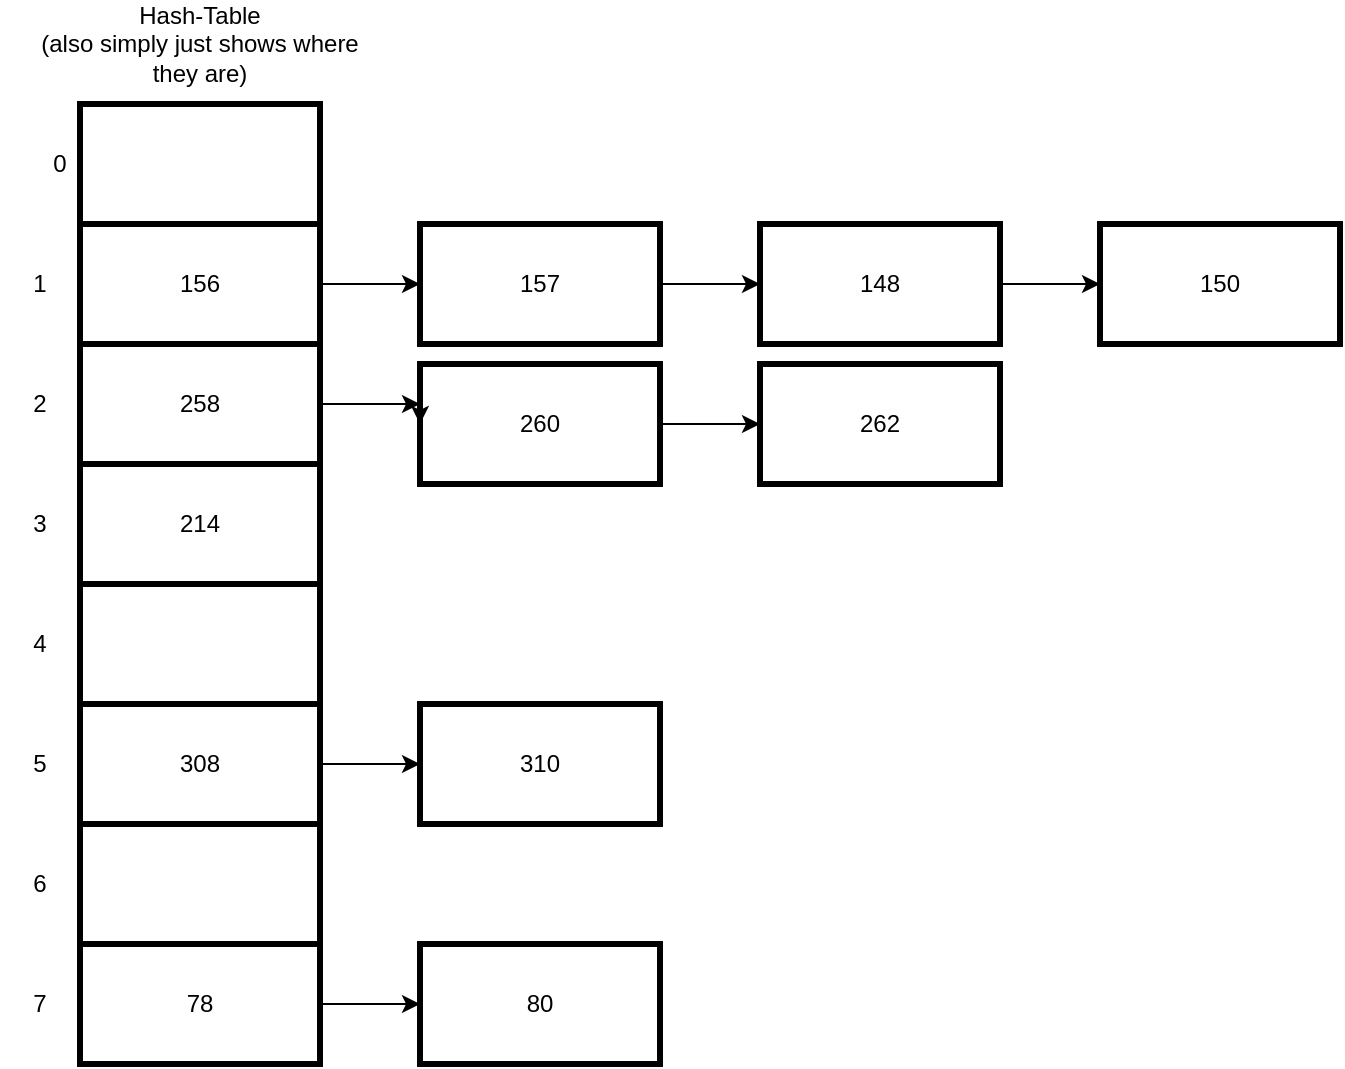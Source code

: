<mxfile version="14.5.6" type="device"><diagram name="Page-1" id="10a91c8b-09ff-31b1-d368-03940ed4cc9e"><mxGraphModel dx="1673" dy="829" grid="1" gridSize="10" guides="1" tooltips="1" connect="1" arrows="1" fold="1" page="1" pageScale="1" pageWidth="1100" pageHeight="850" background="#ffffff" math="0" shadow="0"><root><mxCell id="0"/><mxCell id="1" parent="0"/><mxCell id="7uUaM0CB1xz38PsaJesJ-1" value="" style="rounded=0;whiteSpace=wrap;html=1;strokeWidth=3;" vertex="1" parent="1"><mxGeometry x="80" y="100" width="120" height="60" as="geometry"/></mxCell><mxCell id="7uUaM0CB1xz38PsaJesJ-24" style="edgeStyle=orthogonalEdgeStyle;rounded=0;orthogonalLoop=1;jettySize=auto;html=1;exitX=1;exitY=0.5;exitDx=0;exitDy=0;" edge="1" parent="1" source="7uUaM0CB1xz38PsaJesJ-2"><mxGeometry relative="1" as="geometry"><mxPoint x="250" y="190" as="targetPoint"/></mxGeometry></mxCell><mxCell id="7uUaM0CB1xz38PsaJesJ-2" value="" style="rounded=0;whiteSpace=wrap;html=1;strokeWidth=3;" vertex="1" parent="1"><mxGeometry x="80" y="160" width="120" height="60" as="geometry"/></mxCell><mxCell id="7uUaM0CB1xz38PsaJesJ-3" value="214" style="rounded=0;whiteSpace=wrap;html=1;strokeWidth=3;" vertex="1" parent="1"><mxGeometry x="80" y="280" width="120" height="60" as="geometry"/></mxCell><mxCell id="7uUaM0CB1xz38PsaJesJ-25" style="edgeStyle=orthogonalEdgeStyle;rounded=0;orthogonalLoop=1;jettySize=auto;html=1;exitX=1;exitY=0.5;exitDx=0;exitDy=0;" edge="1" parent="1" source="7uUaM0CB1xz38PsaJesJ-4"><mxGeometry relative="1" as="geometry"><mxPoint x="250" y="250" as="targetPoint"/></mxGeometry></mxCell><mxCell id="7uUaM0CB1xz38PsaJesJ-4" value="258" style="rounded=0;whiteSpace=wrap;html=1;strokeWidth=3;" vertex="1" parent="1"><mxGeometry x="80" y="220" width="120" height="60" as="geometry"/></mxCell><mxCell id="7uUaM0CB1xz38PsaJesJ-5" value="" style="rounded=0;whiteSpace=wrap;html=1;strokeWidth=3;" vertex="1" parent="1"><mxGeometry x="80" y="340" width="120" height="60" as="geometry"/></mxCell><mxCell id="7uUaM0CB1xz38PsaJesJ-26" style="edgeStyle=orthogonalEdgeStyle;rounded=0;orthogonalLoop=1;jettySize=auto;html=1;exitX=1;exitY=0.5;exitDx=0;exitDy=0;" edge="1" parent="1" source="7uUaM0CB1xz38PsaJesJ-6"><mxGeometry relative="1" as="geometry"><mxPoint x="250" y="430" as="targetPoint"/></mxGeometry></mxCell><mxCell id="7uUaM0CB1xz38PsaJesJ-6" value="308" style="rounded=0;whiteSpace=wrap;html=1;strokeWidth=3;" vertex="1" parent="1"><mxGeometry x="80" y="400" width="120" height="60" as="geometry"/></mxCell><mxCell id="7uUaM0CB1xz38PsaJesJ-27" style="edgeStyle=orthogonalEdgeStyle;rounded=0;orthogonalLoop=1;jettySize=auto;html=1;exitX=1;exitY=0.5;exitDx=0;exitDy=0;" edge="1" parent="1" source="7uUaM0CB1xz38PsaJesJ-7"><mxGeometry relative="1" as="geometry"><mxPoint x="250" y="550" as="targetPoint"/></mxGeometry></mxCell><mxCell id="7uUaM0CB1xz38PsaJesJ-7" value="78" style="rounded=0;whiteSpace=wrap;html=1;strokeWidth=3;" vertex="1" parent="1"><mxGeometry x="80" y="520" width="120" height="60" as="geometry"/></mxCell><mxCell id="7uUaM0CB1xz38PsaJesJ-8" value="" style="rounded=0;whiteSpace=wrap;html=1;strokeWidth=3;" vertex="1" parent="1"><mxGeometry x="80" y="460" width="120" height="60" as="geometry"/></mxCell><mxCell id="7uUaM0CB1xz38PsaJesJ-9" value="Hash-Table&lt;br&gt;(also simply just shows where they are)" style="text;html=1;strokeColor=none;fillColor=none;align=center;verticalAlign=middle;whiteSpace=wrap;rounded=0;" vertex="1" parent="1"><mxGeometry x="55" y="60" width="170" height="20" as="geometry"/></mxCell><mxCell id="7uUaM0CB1xz38PsaJesJ-10" value="0" style="text;html=1;strokeColor=none;fillColor=none;align=center;verticalAlign=middle;whiteSpace=wrap;rounded=0;" vertex="1" parent="1"><mxGeometry x="50" y="120" width="40" height="20" as="geometry"/></mxCell><mxCell id="7uUaM0CB1xz38PsaJesJ-14" value="1" style="text;html=1;strokeColor=none;fillColor=none;align=center;verticalAlign=middle;whiteSpace=wrap;rounded=0;" vertex="1" parent="1"><mxGeometry x="40" y="180" width="40" height="20" as="geometry"/></mxCell><mxCell id="7uUaM0CB1xz38PsaJesJ-15" value="2" style="text;html=1;strokeColor=none;fillColor=none;align=center;verticalAlign=middle;whiteSpace=wrap;rounded=0;" vertex="1" parent="1"><mxGeometry x="40" y="240" width="40" height="20" as="geometry"/></mxCell><mxCell id="7uUaM0CB1xz38PsaJesJ-17" value="3" style="text;html=1;strokeColor=none;fillColor=none;align=center;verticalAlign=middle;whiteSpace=wrap;rounded=0;" vertex="1" parent="1"><mxGeometry x="40" y="300" width="40" height="20" as="geometry"/></mxCell><mxCell id="7uUaM0CB1xz38PsaJesJ-18" value="4" style="text;html=1;strokeColor=none;fillColor=none;align=center;verticalAlign=middle;whiteSpace=wrap;rounded=0;" vertex="1" parent="1"><mxGeometry x="40" y="360" width="40" height="20" as="geometry"/></mxCell><mxCell id="7uUaM0CB1xz38PsaJesJ-19" value="5" style="text;html=1;strokeColor=none;fillColor=none;align=center;verticalAlign=middle;whiteSpace=wrap;rounded=0;" vertex="1" parent="1"><mxGeometry x="40" y="420" width="40" height="20" as="geometry"/></mxCell><mxCell id="7uUaM0CB1xz38PsaJesJ-20" value="6" style="text;html=1;strokeColor=none;fillColor=none;align=center;verticalAlign=middle;whiteSpace=wrap;rounded=0;" vertex="1" parent="1"><mxGeometry x="40" y="480" width="40" height="20" as="geometry"/></mxCell><mxCell id="7uUaM0CB1xz38PsaJesJ-21" value="7" style="text;html=1;strokeColor=none;fillColor=none;align=center;verticalAlign=middle;whiteSpace=wrap;rounded=0;" vertex="1" parent="1"><mxGeometry x="40" y="540" width="40" height="20" as="geometry"/></mxCell><mxCell id="7uUaM0CB1xz38PsaJesJ-39" style="edgeStyle=orthogonalEdgeStyle;rounded=0;orthogonalLoop=1;jettySize=auto;html=1;exitX=1;exitY=0.5;exitDx=0;exitDy=0;entryX=0;entryY=0.5;entryDx=0;entryDy=0;" edge="1" parent="1" source="7uUaM0CB1xz38PsaJesJ-28" target="7uUaM0CB1xz38PsaJesJ-32"><mxGeometry relative="1" as="geometry"/></mxCell><mxCell id="7uUaM0CB1xz38PsaJesJ-28" value="157" style="rounded=0;whiteSpace=wrap;html=1;strokeWidth=3;" vertex="1" parent="1"><mxGeometry x="250" y="160" width="120" height="60" as="geometry"/></mxCell><mxCell id="7uUaM0CB1xz38PsaJesJ-40" style="edgeStyle=orthogonalEdgeStyle;rounded=0;orthogonalLoop=1;jettySize=auto;html=1;exitX=1;exitY=0.5;exitDx=0;exitDy=0;entryX=0;entryY=0.5;entryDx=0;entryDy=0;" edge="1" parent="1" source="7uUaM0CB1xz38PsaJesJ-29" target="7uUaM0CB1xz38PsaJesJ-33"><mxGeometry relative="1" as="geometry"/></mxCell><mxCell id="7uUaM0CB1xz38PsaJesJ-29" value="260" style="rounded=0;whiteSpace=wrap;html=1;strokeWidth=3;" vertex="1" parent="1"><mxGeometry x="250" y="230" width="120" height="60" as="geometry"/></mxCell><mxCell id="7uUaM0CB1xz38PsaJesJ-30" value="310" style="rounded=0;whiteSpace=wrap;html=1;strokeWidth=3;" vertex="1" parent="1"><mxGeometry x="250" y="400" width="120" height="60" as="geometry"/></mxCell><mxCell id="7uUaM0CB1xz38PsaJesJ-31" value="80" style="rounded=0;whiteSpace=wrap;html=1;strokeWidth=3;" vertex="1" parent="1"><mxGeometry x="250" y="520" width="120" height="60" as="geometry"/></mxCell><mxCell id="7uUaM0CB1xz38PsaJesJ-42" style="edgeStyle=orthogonalEdgeStyle;rounded=0;orthogonalLoop=1;jettySize=auto;html=1;exitX=1;exitY=0.5;exitDx=0;exitDy=0;entryX=0;entryY=0.5;entryDx=0;entryDy=0;" edge="1" parent="1" source="7uUaM0CB1xz38PsaJesJ-32" target="7uUaM0CB1xz38PsaJesJ-36"><mxGeometry relative="1" as="geometry"/></mxCell><mxCell id="7uUaM0CB1xz38PsaJesJ-32" value="148" style="rounded=0;whiteSpace=wrap;html=1;strokeWidth=3;" vertex="1" parent="1"><mxGeometry x="420" y="160" width="120" height="60" as="geometry"/></mxCell><mxCell id="7uUaM0CB1xz38PsaJesJ-33" value="262" style="rounded=0;whiteSpace=wrap;html=1;strokeWidth=3;" vertex="1" parent="1"><mxGeometry x="420" y="230" width="120" height="60" as="geometry"/></mxCell><mxCell id="7uUaM0CB1xz38PsaJesJ-36" value="150" style="rounded=0;whiteSpace=wrap;html=1;strokeWidth=3;" vertex="1" parent="1"><mxGeometry x="590" y="160" width="120" height="60" as="geometry"/></mxCell><mxCell id="7uUaM0CB1xz38PsaJesJ-45" value="156" style="text;html=1;strokeColor=none;fillColor=none;align=center;verticalAlign=middle;whiteSpace=wrap;rounded=0;" vertex="1" parent="1"><mxGeometry x="120" y="180" width="40" height="20" as="geometry"/></mxCell><mxCell id="7uUaM0CB1xz38PsaJesJ-46" style="edgeStyle=orthogonalEdgeStyle;rounded=0;orthogonalLoop=1;jettySize=auto;html=1;exitX=0;exitY=0.25;exitDx=0;exitDy=0;entryX=0;entryY=0.5;entryDx=0;entryDy=0;" edge="1" parent="1" source="7uUaM0CB1xz38PsaJesJ-29" target="7uUaM0CB1xz38PsaJesJ-29"><mxGeometry relative="1" as="geometry"/></mxCell></root></mxGraphModel></diagram></mxfile>